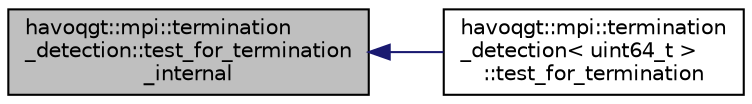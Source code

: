 digraph "havoqgt::mpi::termination_detection::test_for_termination_internal"
{
  edge [fontname="Helvetica",fontsize="10",labelfontname="Helvetica",labelfontsize="10"];
  node [fontname="Helvetica",fontsize="10",shape=record];
  rankdir="LR";
  Node1 [label="havoqgt::mpi::termination\l_detection::test_for_termination\l_internal",height=0.2,width=0.4,color="black", fillcolor="grey75", style="filled", fontcolor="black"];
  Node1 -> Node2 [dir="back",color="midnightblue",fontsize="10",style="solid",fontname="Helvetica"];
  Node2 [label="havoqgt::mpi::termination\l_detection\< uint64_t \>\l::test_for_termination",height=0.2,width=0.4,color="black", fillcolor="white", style="filled",URL="$classhavoqgt_1_1mpi_1_1termination__detection.html#a97f9df583c6c7023429e8d457272be4c"];
}
